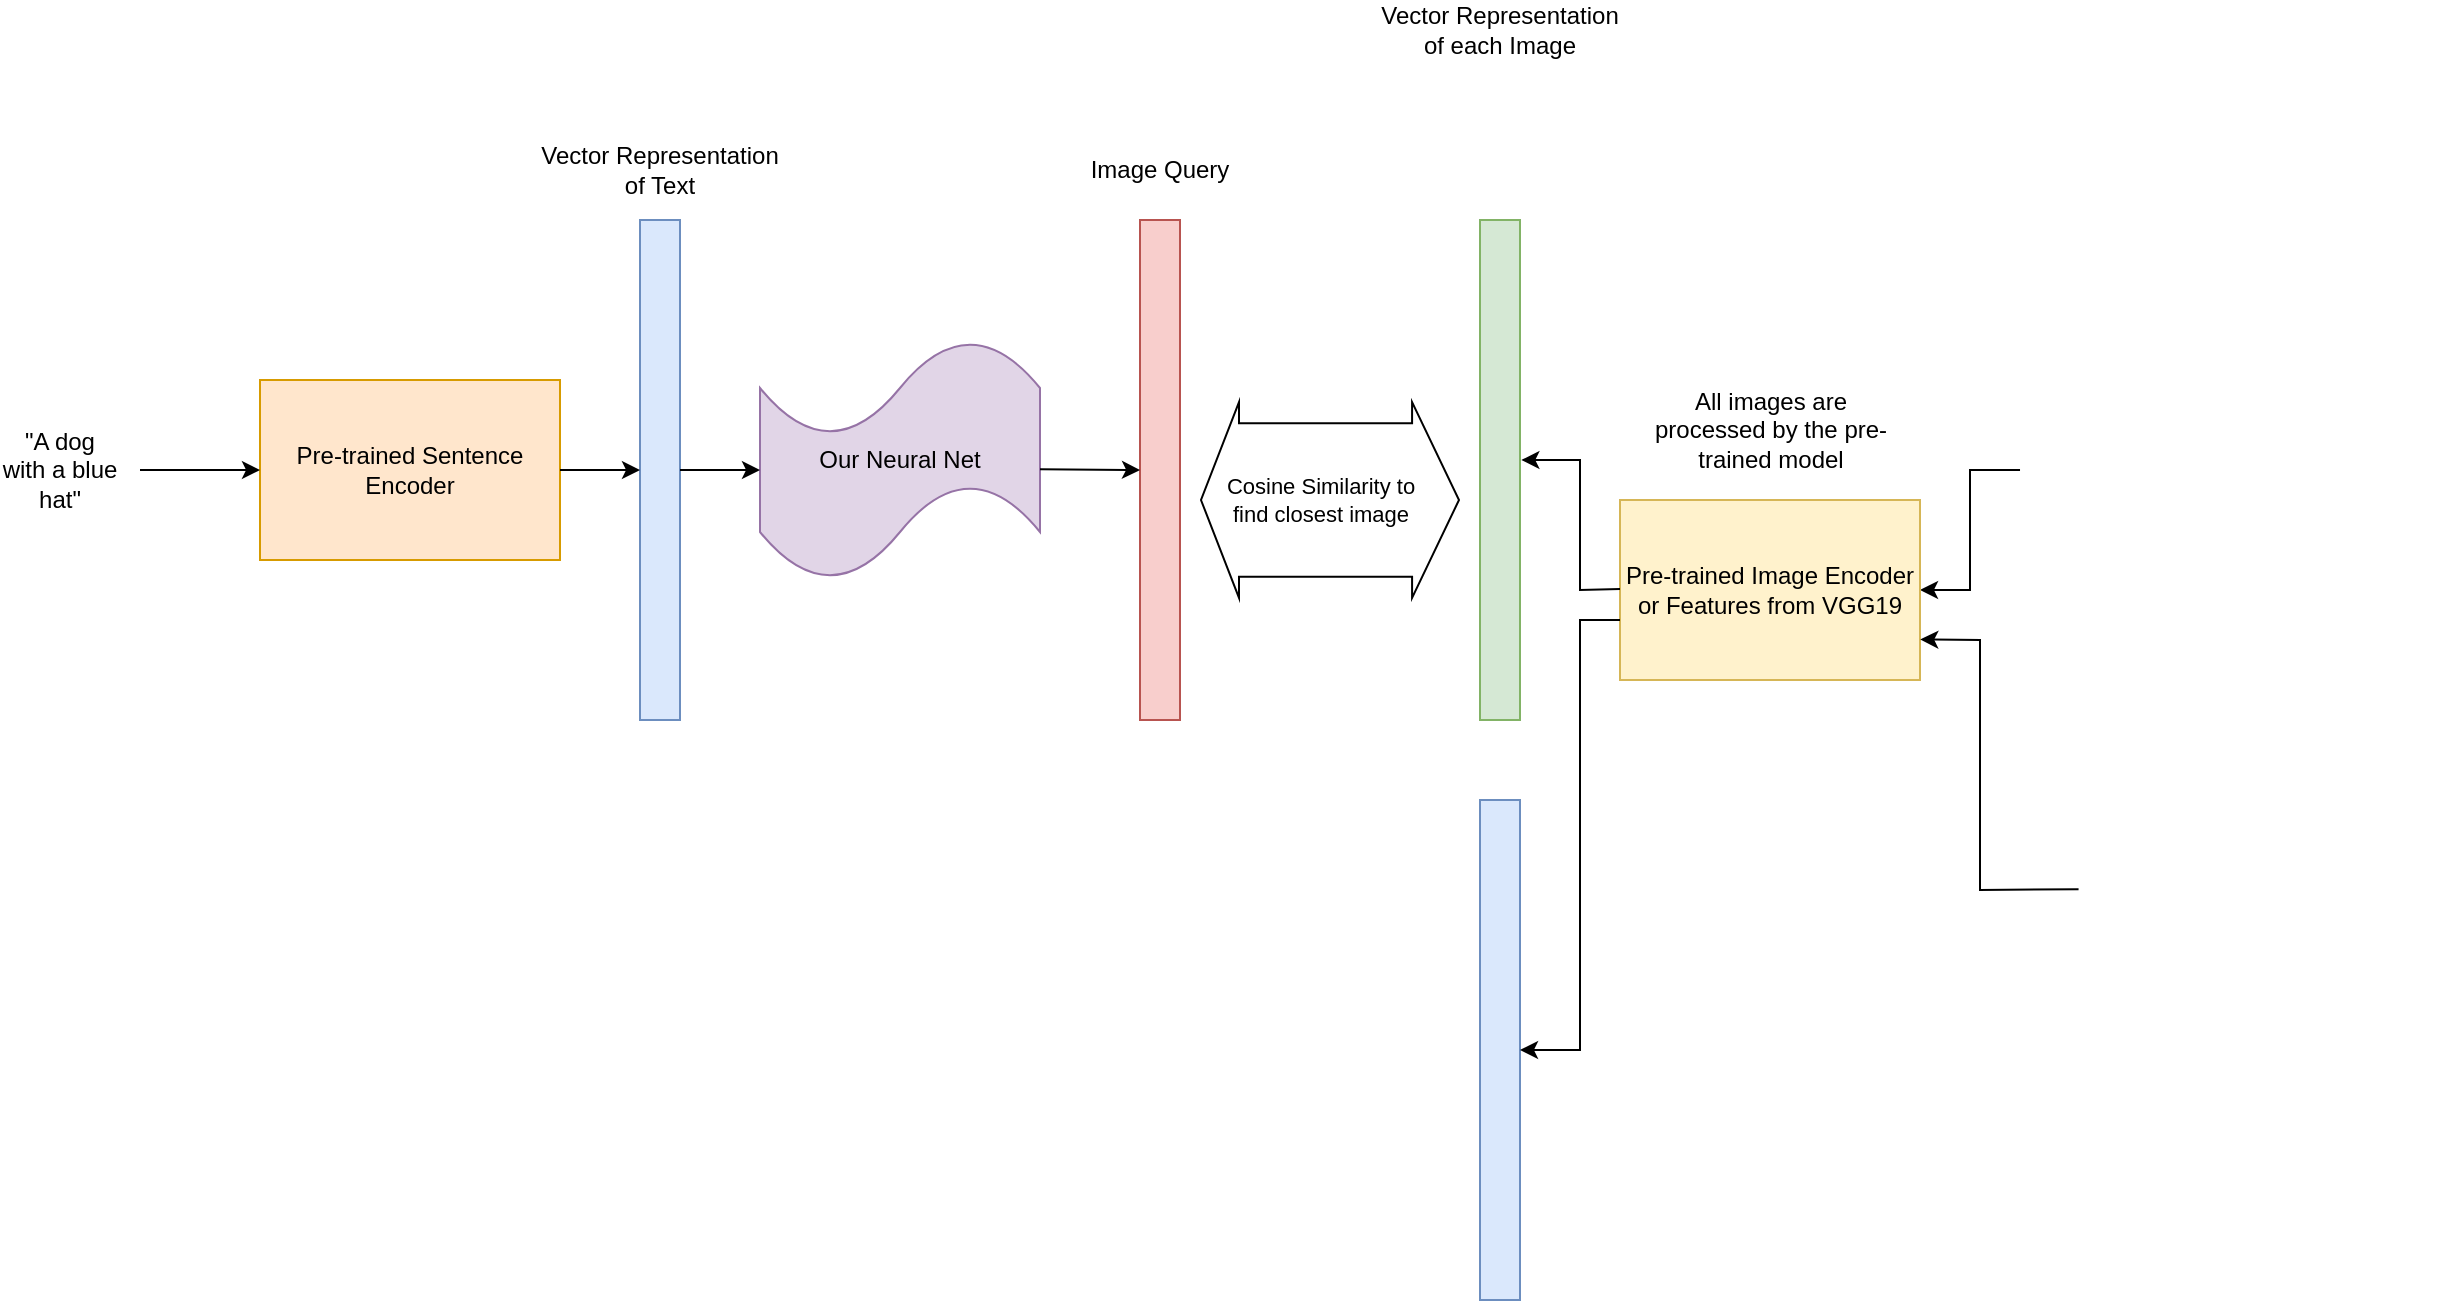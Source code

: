 <mxfile version="26.1.3">
  <diagram name="Page-1" id="OzEsfnNPmb5Dr2YRYola">
    <mxGraphModel dx="1406" dy="891" grid="1" gridSize="10" guides="1" tooltips="1" connect="1" arrows="1" fold="1" page="1" pageScale="1" pageWidth="850" pageHeight="1100" math="0" shadow="0">
      <root>
        <mxCell id="0" />
        <mxCell id="1" parent="0" />
        <mxCell id="D2Z6zz4tuJewYaayQMhZ-1" value="Pre-trained Sentence Encoder" style="rounded=0;whiteSpace=wrap;html=1;fillColor=#ffe6cc;strokeColor=#d79b00;" vertex="1" parent="1">
          <mxGeometry x="140" y="240" width="150" height="90" as="geometry" />
        </mxCell>
        <mxCell id="D2Z6zz4tuJewYaayQMhZ-2" value="" style="rounded=0;whiteSpace=wrap;html=1;fillColor=#dae8fc;strokeColor=#6c8ebf;" vertex="1" parent="1">
          <mxGeometry x="330" y="160" width="20" height="250" as="geometry" />
        </mxCell>
        <mxCell id="D2Z6zz4tuJewYaayQMhZ-3" value="" style="endArrow=classic;html=1;rounded=0;exitX=1;exitY=0.5;exitDx=0;exitDy=0;" edge="1" parent="1" source="D2Z6zz4tuJewYaayQMhZ-1" target="D2Z6zz4tuJewYaayQMhZ-2">
          <mxGeometry width="50" height="50" relative="1" as="geometry">
            <mxPoint x="400" y="350" as="sourcePoint" />
            <mxPoint x="340" y="280" as="targetPoint" />
          </mxGeometry>
        </mxCell>
        <mxCell id="D2Z6zz4tuJewYaayQMhZ-4" value="" style="endArrow=classic;html=1;rounded=0;entryX=0;entryY=0.5;entryDx=0;entryDy=0;" edge="1" parent="1" target="D2Z6zz4tuJewYaayQMhZ-1">
          <mxGeometry width="50" height="50" relative="1" as="geometry">
            <mxPoint x="80" y="285" as="sourcePoint" />
            <mxPoint x="310" y="250" as="targetPoint" />
          </mxGeometry>
        </mxCell>
        <mxCell id="D2Z6zz4tuJewYaayQMhZ-5" value="&quot;A dog with a blue hat&quot;" style="text;html=1;align=center;verticalAlign=middle;whiteSpace=wrap;rounded=0;" vertex="1" parent="1">
          <mxGeometry x="10" y="270" width="60" height="30" as="geometry" />
        </mxCell>
        <mxCell id="D2Z6zz4tuJewYaayQMhZ-6" value="Vector Representation of Text" style="text;html=1;align=center;verticalAlign=middle;whiteSpace=wrap;rounded=0;" vertex="1" parent="1">
          <mxGeometry x="275" y="120" width="130" height="30" as="geometry" />
        </mxCell>
        <mxCell id="D2Z6zz4tuJewYaayQMhZ-7" value="Our Neural Net" style="shape=tape;whiteSpace=wrap;html=1;fillColor=#e1d5e7;strokeColor=#9673a6;" vertex="1" parent="1">
          <mxGeometry x="390" y="220" width="140" height="120" as="geometry" />
        </mxCell>
        <mxCell id="D2Z6zz4tuJewYaayQMhZ-8" value="" style="rounded=0;whiteSpace=wrap;html=1;fillColor=#f8cecc;strokeColor=#b85450;" vertex="1" parent="1">
          <mxGeometry x="580" y="160" width="20" height="250" as="geometry" />
        </mxCell>
        <mxCell id="D2Z6zz4tuJewYaayQMhZ-9" value="Image Query" style="text;html=1;align=center;verticalAlign=middle;whiteSpace=wrap;rounded=0;" vertex="1" parent="1">
          <mxGeometry x="525" y="120" width="130" height="30" as="geometry" />
        </mxCell>
        <mxCell id="D2Z6zz4tuJewYaayQMhZ-10" value="" style="endArrow=classic;html=1;rounded=0;exitX=1;exitY=0.5;exitDx=0;exitDy=0;" edge="1" parent="1" source="D2Z6zz4tuJewYaayQMhZ-2">
          <mxGeometry width="50" height="50" relative="1" as="geometry">
            <mxPoint x="370" y="284.58" as="sourcePoint" />
            <mxPoint x="390" y="285" as="targetPoint" />
          </mxGeometry>
        </mxCell>
        <mxCell id="D2Z6zz4tuJewYaayQMhZ-11" value="" style="endArrow=classic;html=1;rounded=0;exitX=1;exitY=0.5;exitDx=0;exitDy=0;" edge="1" parent="1">
          <mxGeometry width="50" height="50" relative="1" as="geometry">
            <mxPoint x="530" y="284.57" as="sourcePoint" />
            <mxPoint x="580" y="285" as="targetPoint" />
          </mxGeometry>
        </mxCell>
        <mxCell id="D2Z6zz4tuJewYaayQMhZ-17" value="" style="edgeStyle=orthogonalEdgeStyle;rounded=0;orthogonalLoop=1;jettySize=auto;html=1;" edge="1" parent="1" source="D2Z6zz4tuJewYaayQMhZ-13" target="D2Z6zz4tuJewYaayQMhZ-15">
          <mxGeometry relative="1" as="geometry" />
        </mxCell>
        <mxCell id="D2Z6zz4tuJewYaayQMhZ-13" value="" style="shape=image;verticalLabelPosition=bottom;labelBackgroundColor=default;verticalAlign=top;aspect=fixed;imageAspect=0;image=https://images4-a.ravelrycache.com/uploads/LuckyFoxKnits/502380641/BLue_Bobble_Hat_Cover_medium2.jpg;" vertex="1" parent="1">
          <mxGeometry x="1020.01" y="211.61" width="220" height="146.78" as="geometry" />
        </mxCell>
        <mxCell id="D2Z6zz4tuJewYaayQMhZ-14" value="" style="shape=image;verticalLabelPosition=bottom;labelBackgroundColor=default;verticalAlign=top;aspect=fixed;imageAspect=0;image=https://i.etsystatic.com/10692466/r/il/06e9cc/2194876767/il_fullxfull.2194876767_c2rm.jpg;" vertex="1" parent="1">
          <mxGeometry x="1049.28" y="370" width="161.46" height="250" as="geometry" />
        </mxCell>
        <mxCell id="D2Z6zz4tuJewYaayQMhZ-15" value="Pre-trained Image Encoder or Features from VGG19" style="rounded=0;whiteSpace=wrap;html=1;fillColor=#fff2cc;strokeColor=#d6b656;" vertex="1" parent="1">
          <mxGeometry x="820" y="300" width="150" height="90" as="geometry" />
        </mxCell>
        <mxCell id="D2Z6zz4tuJewYaayQMhZ-18" value="" style="endArrow=classic;html=1;rounded=0;exitX=0;exitY=0.5;exitDx=0;exitDy=0;entryX=1.001;entryY=0.775;entryDx=0;entryDy=0;entryPerimeter=0;" edge="1" parent="1" target="D2Z6zz4tuJewYaayQMhZ-15">
          <mxGeometry width="50" height="50" relative="1" as="geometry">
            <mxPoint x="1049.28" y="494.6" as="sourcePoint" />
            <mxPoint x="1000" y="300" as="targetPoint" />
            <Array as="points">
              <mxPoint x="1000" y="495" />
              <mxPoint x="1000" y="370" />
            </Array>
          </mxGeometry>
        </mxCell>
        <mxCell id="D2Z6zz4tuJewYaayQMhZ-19" value="" style="endArrow=classic;html=1;rounded=0;exitX=0;exitY=0.5;exitDx=0;exitDy=0;entryX=1.034;entryY=0.48;entryDx=0;entryDy=0;entryPerimeter=0;" edge="1" parent="1" target="D2Z6zz4tuJewYaayQMhZ-23">
          <mxGeometry width="50" height="50" relative="1" as="geometry">
            <mxPoint x="820" y="344.5" as="sourcePoint" />
            <mxPoint x="800" y="250" as="targetPoint" />
            <Array as="points">
              <mxPoint x="800" y="345" />
              <mxPoint x="800" y="280" />
            </Array>
          </mxGeometry>
        </mxCell>
        <mxCell id="D2Z6zz4tuJewYaayQMhZ-22" value="" style="rounded=0;whiteSpace=wrap;html=1;fillColor=#dae8fc;strokeColor=#6c8ebf;" vertex="1" parent="1">
          <mxGeometry x="750" y="450" width="20" height="250" as="geometry" />
        </mxCell>
        <mxCell id="D2Z6zz4tuJewYaayQMhZ-23" value="" style="rounded=0;whiteSpace=wrap;html=1;fillColor=#d5e8d4;strokeColor=#82b366;" vertex="1" parent="1">
          <mxGeometry x="750" y="160" width="20" height="250" as="geometry" />
        </mxCell>
        <mxCell id="D2Z6zz4tuJewYaayQMhZ-24" value="" style="endArrow=classic;html=1;rounded=0;exitX=0;exitY=0.5;exitDx=0;exitDy=0;entryX=1;entryY=0.5;entryDx=0;entryDy=0;" edge="1" parent="1" target="D2Z6zz4tuJewYaayQMhZ-22">
          <mxGeometry width="50" height="50" relative="1" as="geometry">
            <mxPoint x="820" y="360" as="sourcePoint" />
            <mxPoint x="770" y="360" as="targetPoint" />
            <Array as="points">
              <mxPoint x="800" y="360" />
              <mxPoint x="800" y="575" />
            </Array>
          </mxGeometry>
        </mxCell>
        <mxCell id="D2Z6zz4tuJewYaayQMhZ-25" value="Vector Representation of each Image" style="text;html=1;align=center;verticalAlign=middle;whiteSpace=wrap;rounded=0;" vertex="1" parent="1">
          <mxGeometry x="695" y="50" width="130" height="30" as="geometry" />
        </mxCell>
        <mxCell id="D2Z6zz4tuJewYaayQMhZ-26" value="" style="shape=flexArrow;endArrow=classic;startArrow=classic;html=1;rounded=0;width=76.818;endSize=7.486;" edge="1" parent="1">
          <mxGeometry width="100" height="100" relative="1" as="geometry">
            <mxPoint x="610" y="300" as="sourcePoint" />
            <mxPoint x="740" y="300" as="targetPoint" />
          </mxGeometry>
        </mxCell>
        <mxCell id="D2Z6zz4tuJewYaayQMhZ-27" value="Cosine Similarity to&lt;div&gt;find closest image&lt;/div&gt;" style="edgeLabel;html=1;align=center;verticalAlign=middle;resizable=0;points=[];" vertex="1" connectable="0" parent="D2Z6zz4tuJewYaayQMhZ-26">
          <mxGeometry x="0.424" y="7" relative="1" as="geometry">
            <mxPoint x="-33" y="7" as="offset" />
          </mxGeometry>
        </mxCell>
        <mxCell id="D2Z6zz4tuJewYaayQMhZ-28" value="All images are processed by the pre-trained model" style="text;html=1;align=center;verticalAlign=middle;whiteSpace=wrap;rounded=0;" vertex="1" parent="1">
          <mxGeometry x="832.5" y="250" width="125" height="30" as="geometry" />
        </mxCell>
      </root>
    </mxGraphModel>
  </diagram>
</mxfile>
